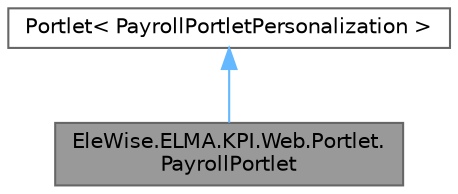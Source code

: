 digraph "EleWise.ELMA.KPI.Web.Portlet.PayrollPortlet"
{
 // LATEX_PDF_SIZE
  bgcolor="transparent";
  edge [fontname=Helvetica,fontsize=10,labelfontname=Helvetica,labelfontsize=10];
  node [fontname=Helvetica,fontsize=10,shape=box,height=0.2,width=0.4];
  Node1 [id="Node000001",label="EleWise.ELMA.KPI.Web.Portlet.\lPayrollPortlet",height=0.2,width=0.4,color="gray40", fillcolor="grey60", style="filled", fontcolor="black",tooltip="Портлет \"Расчет ЗП\"."];
  Node2 -> Node1 [id="edge1_Node000001_Node000002",dir="back",color="steelblue1",style="solid",tooltip=" "];
  Node2 [id="Node000002",label="Portlet\< PayrollPortletPersonalization \>",height=0.2,width=0.4,color="gray40", fillcolor="white", style="filled",tooltip=" "];
}
